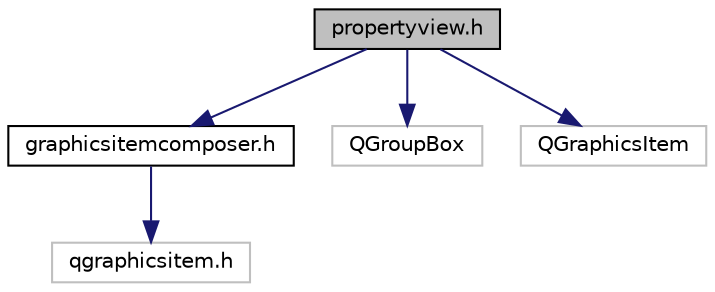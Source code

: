 digraph "propertyview.h"
{
 // LATEX_PDF_SIZE
  edge [fontname="Helvetica",fontsize="10",labelfontname="Helvetica",labelfontsize="10"];
  node [fontname="Helvetica",fontsize="10",shape=record];
  Node1 [label="propertyview.h",height=0.2,width=0.4,color="black", fillcolor="grey75", style="filled", fontcolor="black",tooltip="Property view management class."];
  Node1 -> Node2 [color="midnightblue",fontsize="10",style="solid"];
  Node2 [label="graphicsitemcomposer.h",height=0.2,width=0.4,color="black", fillcolor="white", style="filled",URL="$graphicsitemcomposer_8h.html",tooltip="Abstract class for classes that are bindable to property view"];
  Node2 -> Node3 [color="midnightblue",fontsize="10",style="solid"];
  Node3 [label="qgraphicsitem.h",height=0.2,width=0.4,color="grey75", fillcolor="white", style="filled",tooltip=" "];
  Node1 -> Node4 [color="midnightblue",fontsize="10",style="solid"];
  Node4 [label="QGroupBox",height=0.2,width=0.4,color="grey75", fillcolor="white", style="filled",tooltip=" "];
  Node1 -> Node5 [color="midnightblue",fontsize="10",style="solid"];
  Node5 [label="QGraphicsItem",height=0.2,width=0.4,color="grey75", fillcolor="white", style="filled",tooltip=" "];
}
